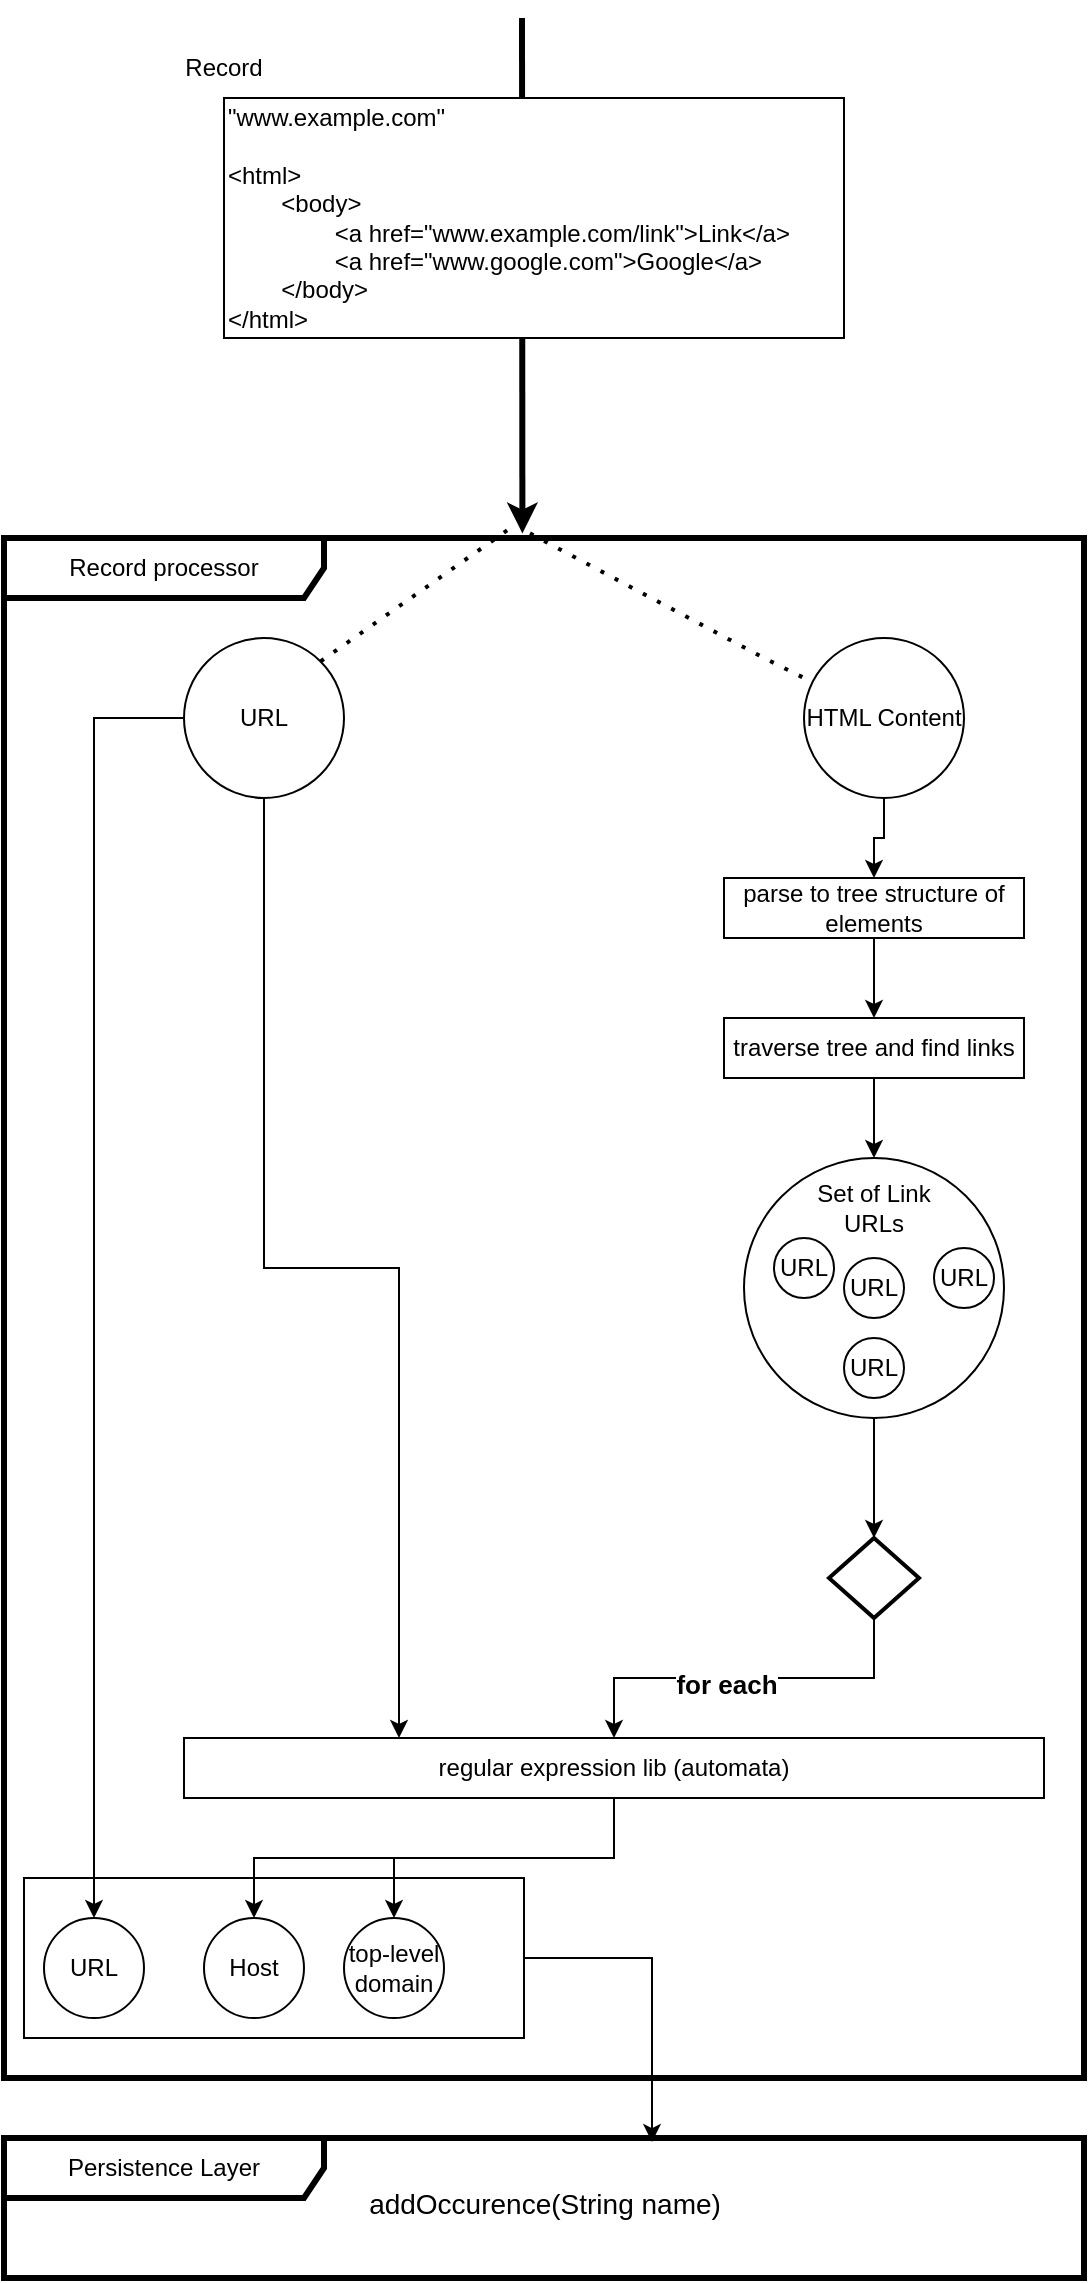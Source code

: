 <mxfile version="24.1.0" type="device">
  <diagram name="Stránka-1" id="Jq6wrgv1hOB7oq4lq2qR">
    <mxGraphModel dx="2074" dy="1106" grid="1" gridSize="10" guides="1" tooltips="1" connect="1" arrows="1" fold="1" page="1" pageScale="1" pageWidth="827" pageHeight="1169" math="0" shadow="0">
      <root>
        <mxCell id="0" />
        <mxCell id="1" parent="0" />
        <mxCell id="T9McIUuC_nOy8yVt0Qj6-3" value="" style="endArrow=classic;html=1;rounded=0;entryX=0.48;entryY=-0.003;entryDx=0;entryDy=0;entryPerimeter=0;strokeWidth=3;" edge="1" parent="1" target="T9McIUuC_nOy8yVt0Qj6-1">
          <mxGeometry width="50" height="50" relative="1" as="geometry">
            <mxPoint x="349" y="10" as="sourcePoint" />
            <mxPoint x="320" y="-10" as="targetPoint" />
          </mxGeometry>
        </mxCell>
        <mxCell id="T9McIUuC_nOy8yVt0Qj6-1" value="Record processor" style="shape=umlFrame;whiteSpace=wrap;html=1;pointerEvents=0;recursiveResize=0;container=1;collapsible=0;width=160;strokeWidth=3;" vertex="1" parent="1">
          <mxGeometry x="90" y="270" width="540" height="770" as="geometry" />
        </mxCell>
        <mxCell id="T9McIUuC_nOy8yVt0Qj6-40" value="" style="rounded=0;whiteSpace=wrap;html=1;" vertex="1" parent="T9McIUuC_nOy8yVt0Qj6-1">
          <mxGeometry x="10" y="670" width="250" height="80" as="geometry" />
        </mxCell>
        <mxCell id="T9McIUuC_nOy8yVt0Qj6-11" style="edgeStyle=orthogonalEdgeStyle;rounded=0;orthogonalLoop=1;jettySize=auto;html=1;entryX=0.5;entryY=0;entryDx=0;entryDy=0;" edge="1" parent="T9McIUuC_nOy8yVt0Qj6-1" source="T9McIUuC_nOy8yVt0Qj6-5" target="T9McIUuC_nOy8yVt0Qj6-8">
          <mxGeometry relative="1" as="geometry" />
        </mxCell>
        <mxCell id="T9McIUuC_nOy8yVt0Qj6-12" style="edgeStyle=orthogonalEdgeStyle;rounded=0;orthogonalLoop=1;jettySize=auto;html=1;entryX=0.25;entryY=0;entryDx=0;entryDy=0;" edge="1" parent="T9McIUuC_nOy8yVt0Qj6-1" source="T9McIUuC_nOy8yVt0Qj6-5" target="T9McIUuC_nOy8yVt0Qj6-7">
          <mxGeometry relative="1" as="geometry" />
        </mxCell>
        <mxCell id="T9McIUuC_nOy8yVt0Qj6-5" value="URL" style="ellipse;whiteSpace=wrap;html=1;aspect=fixed;" vertex="1" parent="T9McIUuC_nOy8yVt0Qj6-1">
          <mxGeometry x="90" y="50" width="80" height="80" as="geometry" />
        </mxCell>
        <mxCell id="T9McIUuC_nOy8yVt0Qj6-20" style="edgeStyle=orthogonalEdgeStyle;rounded=0;orthogonalLoop=1;jettySize=auto;html=1;" edge="1" parent="T9McIUuC_nOy8yVt0Qj6-1" source="T9McIUuC_nOy8yVt0Qj6-6" target="T9McIUuC_nOy8yVt0Qj6-19">
          <mxGeometry relative="1" as="geometry" />
        </mxCell>
        <mxCell id="T9McIUuC_nOy8yVt0Qj6-6" value="HTML Content" style="ellipse;whiteSpace=wrap;html=1;aspect=fixed;" vertex="1" parent="T9McIUuC_nOy8yVt0Qj6-1">
          <mxGeometry x="400" y="50" width="80" height="80" as="geometry" />
        </mxCell>
        <mxCell id="T9McIUuC_nOy8yVt0Qj6-13" style="edgeStyle=orthogonalEdgeStyle;rounded=0;orthogonalLoop=1;jettySize=auto;html=1;" edge="1" parent="T9McIUuC_nOy8yVt0Qj6-1" source="T9McIUuC_nOy8yVt0Qj6-7" target="T9McIUuC_nOy8yVt0Qj6-9">
          <mxGeometry relative="1" as="geometry" />
        </mxCell>
        <mxCell id="T9McIUuC_nOy8yVt0Qj6-14" style="edgeStyle=orthogonalEdgeStyle;rounded=0;orthogonalLoop=1;jettySize=auto;html=1;" edge="1" parent="T9McIUuC_nOy8yVt0Qj6-1" source="T9McIUuC_nOy8yVt0Qj6-7" target="T9McIUuC_nOy8yVt0Qj6-10">
          <mxGeometry relative="1" as="geometry" />
        </mxCell>
        <mxCell id="T9McIUuC_nOy8yVt0Qj6-7" value="regular expression lib (automata)" style="rounded=0;whiteSpace=wrap;html=1;" vertex="1" parent="T9McIUuC_nOy8yVt0Qj6-1">
          <mxGeometry x="90" y="600" width="430" height="30" as="geometry" />
        </mxCell>
        <mxCell id="T9McIUuC_nOy8yVt0Qj6-8" value="URL" style="ellipse;whiteSpace=wrap;html=1;aspect=fixed;" vertex="1" parent="T9McIUuC_nOy8yVt0Qj6-1">
          <mxGeometry x="20" y="690" width="50" height="50" as="geometry" />
        </mxCell>
        <mxCell id="T9McIUuC_nOy8yVt0Qj6-9" value="Host" style="ellipse;whiteSpace=wrap;html=1;aspect=fixed;" vertex="1" parent="T9McIUuC_nOy8yVt0Qj6-1">
          <mxGeometry x="100" y="690" width="50" height="50" as="geometry" />
        </mxCell>
        <mxCell id="T9McIUuC_nOy8yVt0Qj6-10" value="top-level&lt;br&gt;domain" style="ellipse;whiteSpace=wrap;html=1;aspect=fixed;" vertex="1" parent="T9McIUuC_nOy8yVt0Qj6-1">
          <mxGeometry x="170" y="690" width="50" height="50" as="geometry" />
        </mxCell>
        <mxCell id="T9McIUuC_nOy8yVt0Qj6-15" value="" style="endArrow=none;dashed=1;html=1;dashPattern=1 3;strokeWidth=2;rounded=0;entryX=0.472;entryY=-0.008;entryDx=0;entryDy=0;entryPerimeter=0;exitX=1;exitY=0;exitDx=0;exitDy=0;" edge="1" parent="T9McIUuC_nOy8yVt0Qj6-1" source="T9McIUuC_nOy8yVt0Qj6-5" target="T9McIUuC_nOy8yVt0Qj6-1">
          <mxGeometry width="50" height="50" relative="1" as="geometry">
            <mxPoint x="190" y="70" as="sourcePoint" />
            <mxPoint x="240" y="20" as="targetPoint" />
          </mxGeometry>
        </mxCell>
        <mxCell id="T9McIUuC_nOy8yVt0Qj6-17" value="" style="endArrow=none;dashed=1;html=1;dashPattern=1 3;strokeWidth=2;rounded=0;entryX=0;entryY=0.25;entryDx=0;entryDy=0;entryPerimeter=0;exitX=0.487;exitY=-0.003;exitDx=0;exitDy=0;exitPerimeter=0;" edge="1" parent="T9McIUuC_nOy8yVt0Qj6-1" source="T9McIUuC_nOy8yVt0Qj6-1" target="T9McIUuC_nOy8yVt0Qj6-6">
          <mxGeometry width="50" height="50" relative="1" as="geometry">
            <mxPoint x="270" y="10" as="sourcePoint" />
            <mxPoint x="332.875" y="80" as="targetPoint" />
            <Array as="points">
              <mxPoint x="380" y="60" />
            </Array>
          </mxGeometry>
        </mxCell>
        <mxCell id="T9McIUuC_nOy8yVt0Qj6-31" style="edgeStyle=orthogonalEdgeStyle;rounded=0;orthogonalLoop=1;jettySize=auto;html=1;entryX=0.5;entryY=0;entryDx=0;entryDy=0;" edge="1" parent="T9McIUuC_nOy8yVt0Qj6-1" source="T9McIUuC_nOy8yVt0Qj6-19" target="T9McIUuC_nOy8yVt0Qj6-30">
          <mxGeometry relative="1" as="geometry" />
        </mxCell>
        <mxCell id="T9McIUuC_nOy8yVt0Qj6-19" value="parse to tree structure of elements" style="rounded=0;whiteSpace=wrap;html=1;" vertex="1" parent="T9McIUuC_nOy8yVt0Qj6-1">
          <mxGeometry x="360" y="170" width="150" height="30" as="geometry" />
        </mxCell>
        <mxCell id="T9McIUuC_nOy8yVt0Qj6-34" style="edgeStyle=orthogonalEdgeStyle;rounded=0;orthogonalLoop=1;jettySize=auto;html=1;" edge="1" parent="T9McIUuC_nOy8yVt0Qj6-1" source="T9McIUuC_nOy8yVt0Qj6-21" target="T9McIUuC_nOy8yVt0Qj6-33">
          <mxGeometry relative="1" as="geometry" />
        </mxCell>
        <mxCell id="T9McIUuC_nOy8yVt0Qj6-21" value="" style="ellipse;whiteSpace=wrap;html=1;aspect=fixed;" vertex="1" parent="T9McIUuC_nOy8yVt0Qj6-1">
          <mxGeometry x="370" y="310" width="130" height="130" as="geometry" />
        </mxCell>
        <mxCell id="T9McIUuC_nOy8yVt0Qj6-22" value="Set of Link URLs" style="text;html=1;align=center;verticalAlign=middle;whiteSpace=wrap;rounded=0;" vertex="1" parent="T9McIUuC_nOy8yVt0Qj6-1">
          <mxGeometry x="395" y="320" width="80" height="30" as="geometry" />
        </mxCell>
        <mxCell id="T9McIUuC_nOy8yVt0Qj6-23" value="URL" style="ellipse;whiteSpace=wrap;html=1;aspect=fixed;" vertex="1" parent="T9McIUuC_nOy8yVt0Qj6-1">
          <mxGeometry x="385" y="350" width="30" height="30" as="geometry" />
        </mxCell>
        <mxCell id="T9McIUuC_nOy8yVt0Qj6-25" value="URL" style="ellipse;whiteSpace=wrap;html=1;aspect=fixed;" vertex="1" parent="T9McIUuC_nOy8yVt0Qj6-1">
          <mxGeometry x="420" y="400" width="30" height="30" as="geometry" />
        </mxCell>
        <mxCell id="T9McIUuC_nOy8yVt0Qj6-26" value="URL" style="ellipse;whiteSpace=wrap;html=1;aspect=fixed;" vertex="1" parent="T9McIUuC_nOy8yVt0Qj6-1">
          <mxGeometry x="465" y="355" width="30" height="30" as="geometry" />
        </mxCell>
        <mxCell id="T9McIUuC_nOy8yVt0Qj6-27" value="URL" style="ellipse;whiteSpace=wrap;html=1;aspect=fixed;" vertex="1" parent="T9McIUuC_nOy8yVt0Qj6-1">
          <mxGeometry x="420" y="360" width="30" height="30" as="geometry" />
        </mxCell>
        <mxCell id="T9McIUuC_nOy8yVt0Qj6-32" style="edgeStyle=orthogonalEdgeStyle;rounded=0;orthogonalLoop=1;jettySize=auto;html=1;entryX=0.5;entryY=0;entryDx=0;entryDy=0;" edge="1" parent="T9McIUuC_nOy8yVt0Qj6-1" source="T9McIUuC_nOy8yVt0Qj6-30" target="T9McIUuC_nOy8yVt0Qj6-21">
          <mxGeometry relative="1" as="geometry" />
        </mxCell>
        <mxCell id="T9McIUuC_nOy8yVt0Qj6-30" value="traverse tree and find links" style="rounded=0;whiteSpace=wrap;html=1;" vertex="1" parent="T9McIUuC_nOy8yVt0Qj6-1">
          <mxGeometry x="360" y="240" width="150" height="30" as="geometry" />
        </mxCell>
        <mxCell id="T9McIUuC_nOy8yVt0Qj6-35" style="edgeStyle=orthogonalEdgeStyle;rounded=0;orthogonalLoop=1;jettySize=auto;html=1;" edge="1" parent="T9McIUuC_nOy8yVt0Qj6-1" source="T9McIUuC_nOy8yVt0Qj6-33" target="T9McIUuC_nOy8yVt0Qj6-7">
          <mxGeometry relative="1" as="geometry" />
        </mxCell>
        <mxCell id="T9McIUuC_nOy8yVt0Qj6-36" value="&lt;b&gt;&lt;font style=&quot;font-size: 13px;&quot;&gt;for each&lt;/font&gt;&lt;/b&gt;" style="edgeLabel;html=1;align=center;verticalAlign=middle;resizable=0;points=[];" vertex="1" connectable="0" parent="T9McIUuC_nOy8yVt0Qj6-35">
          <mxGeometry x="0.095" y="3" relative="1" as="geometry">
            <mxPoint as="offset" />
          </mxGeometry>
        </mxCell>
        <mxCell id="T9McIUuC_nOy8yVt0Qj6-33" value="" style="strokeWidth=2;html=1;shape=mxgraph.flowchart.decision;whiteSpace=wrap;" vertex="1" parent="T9McIUuC_nOy8yVt0Qj6-1">
          <mxGeometry x="412.5" y="500" width="45" height="40" as="geometry" />
        </mxCell>
        <mxCell id="T9McIUuC_nOy8yVt0Qj6-2" value="&quot;www.example.com&quot;&lt;br&gt;&lt;br&gt;&amp;lt;html&amp;gt;&lt;div&gt;&lt;span style=&quot;white-space: pre;&quot;&gt;&#x9;&lt;/span&gt;&amp;lt;body&amp;gt;&lt;/div&gt;&lt;div style=&quot;&quot;&gt;&lt;span style=&quot;white-space: pre;&quot;&gt;&#x9;&lt;span style=&quot;white-space: pre;&quot;&gt;&#x9;&lt;/span&gt;&lt;/span&gt;&amp;lt;a href=&quot;www.example.com/link&quot;&amp;gt;Link&amp;lt;/a&amp;gt;&lt;br&gt;&lt;/div&gt;&lt;div style=&quot;&quot;&gt;&lt;span style=&quot;white-space: pre;&quot;&gt;&#x9;&lt;/span&gt;&lt;span style=&quot;white-space: pre;&quot;&gt;&#x9;&lt;/span&gt;&lt;span style=&quot;background-color: initial;&quot;&gt;&amp;lt;a href=&quot;www.google.com&quot;&amp;gt;Google&amp;lt;/a&amp;gt;&lt;/span&gt;&lt;br&gt;&lt;/div&gt;&lt;div&gt;&lt;span style=&quot;white-space: pre;&quot;&gt;&#x9;&lt;/span&gt;&amp;lt;/body&amp;gt;&lt;br&gt;&lt;div&gt;&amp;lt;/html&amp;gt;&lt;/div&gt;&lt;/div&gt;" style="rounded=0;whiteSpace=wrap;html=1;align=left;" vertex="1" parent="1">
          <mxGeometry x="200" y="50" width="310" height="120" as="geometry" />
        </mxCell>
        <mxCell id="T9McIUuC_nOy8yVt0Qj6-4" value="Record" style="text;html=1;align=center;verticalAlign=middle;whiteSpace=wrap;rounded=0;" vertex="1" parent="1">
          <mxGeometry x="170" y="20" width="60" height="30" as="geometry" />
        </mxCell>
        <mxCell id="T9McIUuC_nOy8yVt0Qj6-37" value="Persistence Layer" style="shape=umlFrame;whiteSpace=wrap;html=1;pointerEvents=0;recursiveResize=0;container=1;collapsible=0;width=160;strokeWidth=3;" vertex="1" parent="1">
          <mxGeometry x="90" y="1070" width="540" height="70" as="geometry" />
        </mxCell>
        <mxCell id="T9McIUuC_nOy8yVt0Qj6-38" value="&lt;font style=&quot;font-size: 14px;&quot;&gt;addOccurence(String name)&lt;/font&gt;" style="text;html=1;align=center;verticalAlign=middle;resizable=0;points=[];autosize=1;strokeColor=none;fillColor=none;" vertex="1" parent="1">
          <mxGeometry x="260" y="1088" width="200" height="30" as="geometry" />
        </mxCell>
        <mxCell id="T9McIUuC_nOy8yVt0Qj6-41" style="edgeStyle=orthogonalEdgeStyle;rounded=0;orthogonalLoop=1;jettySize=auto;html=1;entryX=0.6;entryY=0.029;entryDx=0;entryDy=0;entryPerimeter=0;" edge="1" parent="1" source="T9McIUuC_nOy8yVt0Qj6-40" target="T9McIUuC_nOy8yVt0Qj6-37">
          <mxGeometry relative="1" as="geometry">
            <Array as="points">
              <mxPoint x="414" y="980" />
            </Array>
          </mxGeometry>
        </mxCell>
      </root>
    </mxGraphModel>
  </diagram>
</mxfile>
